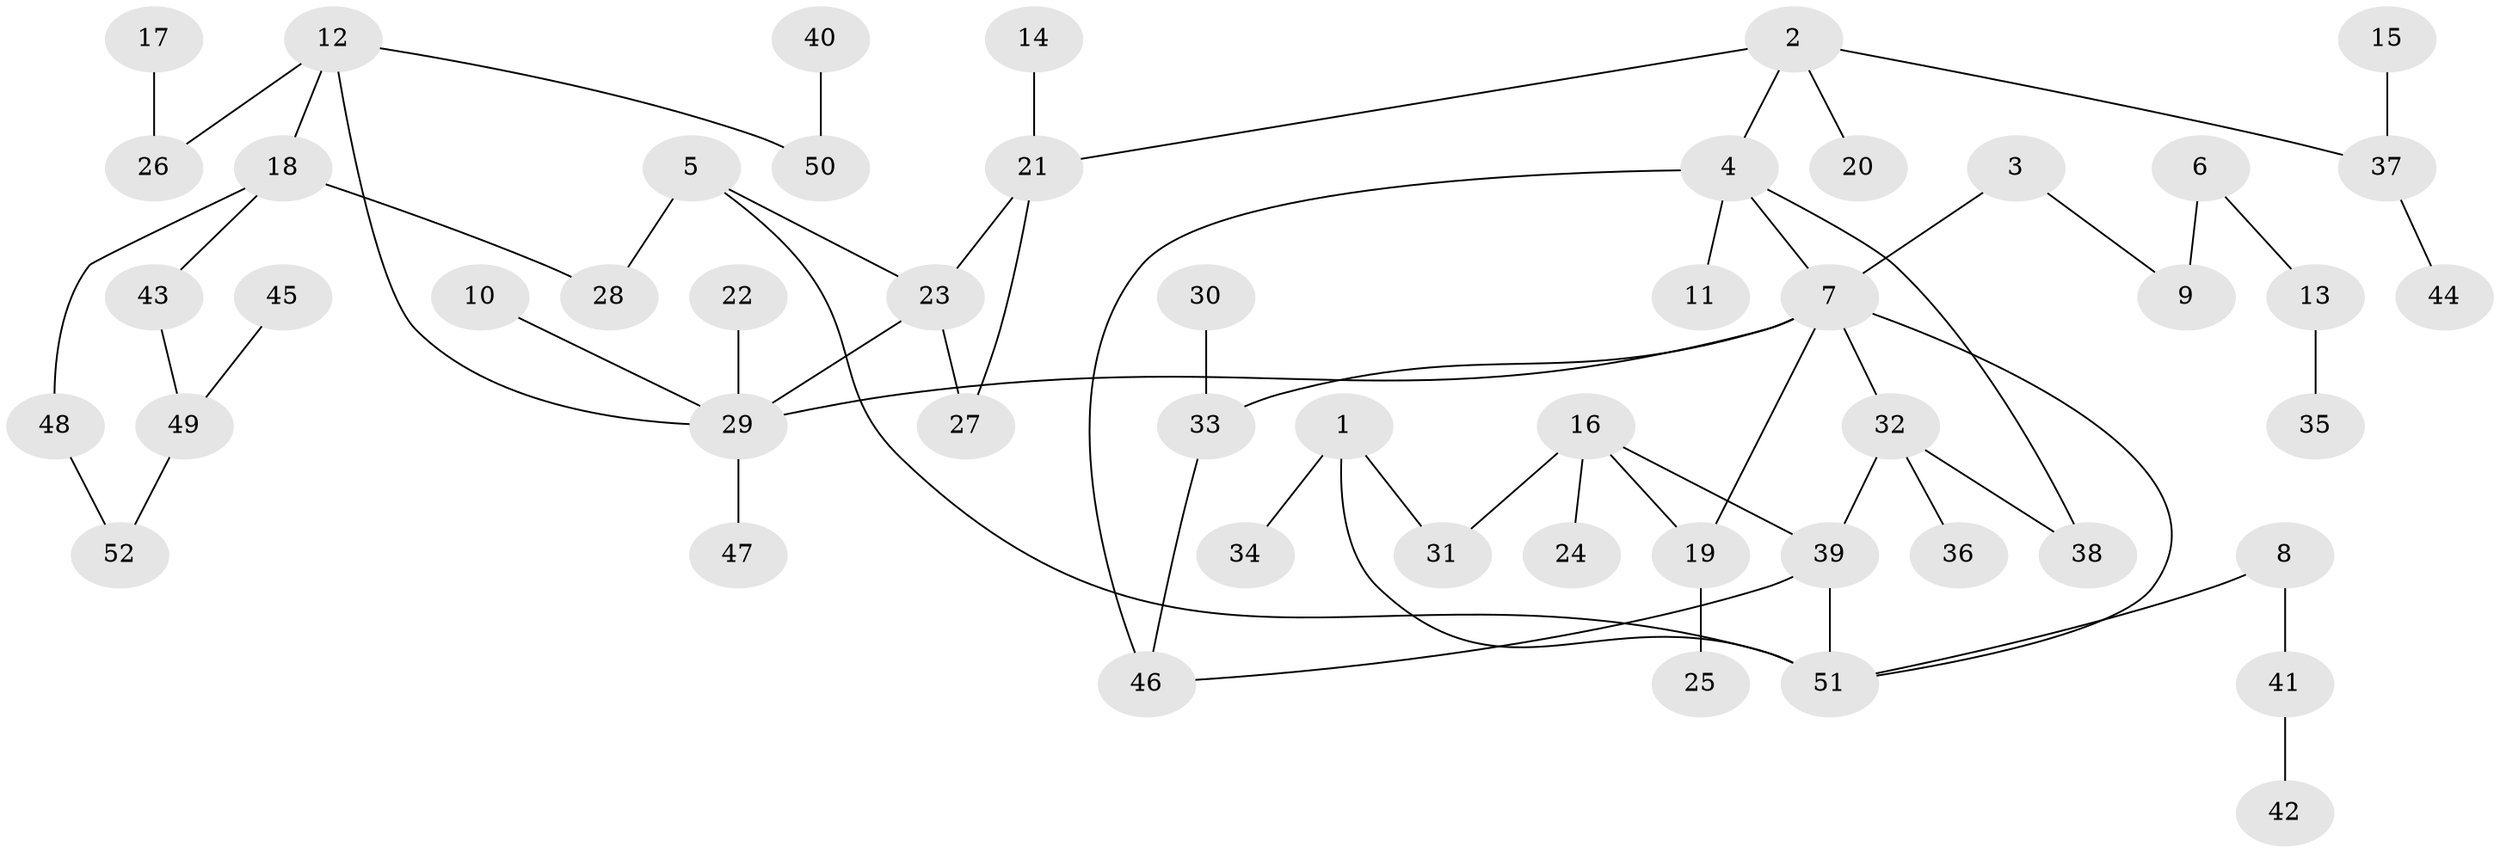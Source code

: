 // original degree distribution, {4: 0.05813953488372093, 6: 0.023255813953488372, 7: 0.023255813953488372, 3: 0.2441860465116279, 2: 0.26744186046511625, 1: 0.37209302325581395, 5: 0.011627906976744186}
// Generated by graph-tools (version 1.1) at 2025/36/03/04/25 23:36:13]
// undirected, 52 vertices, 62 edges
graph export_dot {
  node [color=gray90,style=filled];
  1;
  2;
  3;
  4;
  5;
  6;
  7;
  8;
  9;
  10;
  11;
  12;
  13;
  14;
  15;
  16;
  17;
  18;
  19;
  20;
  21;
  22;
  23;
  24;
  25;
  26;
  27;
  28;
  29;
  30;
  31;
  32;
  33;
  34;
  35;
  36;
  37;
  38;
  39;
  40;
  41;
  42;
  43;
  44;
  45;
  46;
  47;
  48;
  49;
  50;
  51;
  52;
  1 -- 31 [weight=1.0];
  1 -- 34 [weight=1.0];
  1 -- 51 [weight=1.0];
  2 -- 4 [weight=1.0];
  2 -- 20 [weight=1.0];
  2 -- 21 [weight=1.0];
  2 -- 37 [weight=1.0];
  3 -- 7 [weight=1.0];
  3 -- 9 [weight=1.0];
  4 -- 7 [weight=1.0];
  4 -- 11 [weight=1.0];
  4 -- 38 [weight=1.0];
  4 -- 46 [weight=1.0];
  5 -- 23 [weight=1.0];
  5 -- 28 [weight=1.0];
  5 -- 51 [weight=1.0];
  6 -- 9 [weight=1.0];
  6 -- 13 [weight=1.0];
  7 -- 19 [weight=1.0];
  7 -- 29 [weight=1.0];
  7 -- 32 [weight=1.0];
  7 -- 33 [weight=1.0];
  7 -- 51 [weight=1.0];
  8 -- 41 [weight=1.0];
  8 -- 51 [weight=1.0];
  10 -- 29 [weight=1.0];
  12 -- 18 [weight=1.0];
  12 -- 26 [weight=1.0];
  12 -- 29 [weight=1.0];
  12 -- 50 [weight=1.0];
  13 -- 35 [weight=1.0];
  14 -- 21 [weight=1.0];
  15 -- 37 [weight=1.0];
  16 -- 19 [weight=1.0];
  16 -- 24 [weight=1.0];
  16 -- 31 [weight=1.0];
  16 -- 39 [weight=1.0];
  17 -- 26 [weight=1.0];
  18 -- 28 [weight=1.0];
  18 -- 43 [weight=1.0];
  18 -- 48 [weight=1.0];
  19 -- 25 [weight=1.0];
  21 -- 23 [weight=1.0];
  21 -- 27 [weight=1.0];
  22 -- 29 [weight=1.0];
  23 -- 27 [weight=1.0];
  23 -- 29 [weight=1.0];
  29 -- 47 [weight=1.0];
  30 -- 33 [weight=1.0];
  32 -- 36 [weight=1.0];
  32 -- 38 [weight=1.0];
  32 -- 39 [weight=1.0];
  33 -- 46 [weight=1.0];
  37 -- 44 [weight=1.0];
  39 -- 46 [weight=1.0];
  39 -- 51 [weight=1.0];
  40 -- 50 [weight=1.0];
  41 -- 42 [weight=1.0];
  43 -- 49 [weight=1.0];
  45 -- 49 [weight=1.0];
  48 -- 52 [weight=1.0];
  49 -- 52 [weight=1.0];
}
